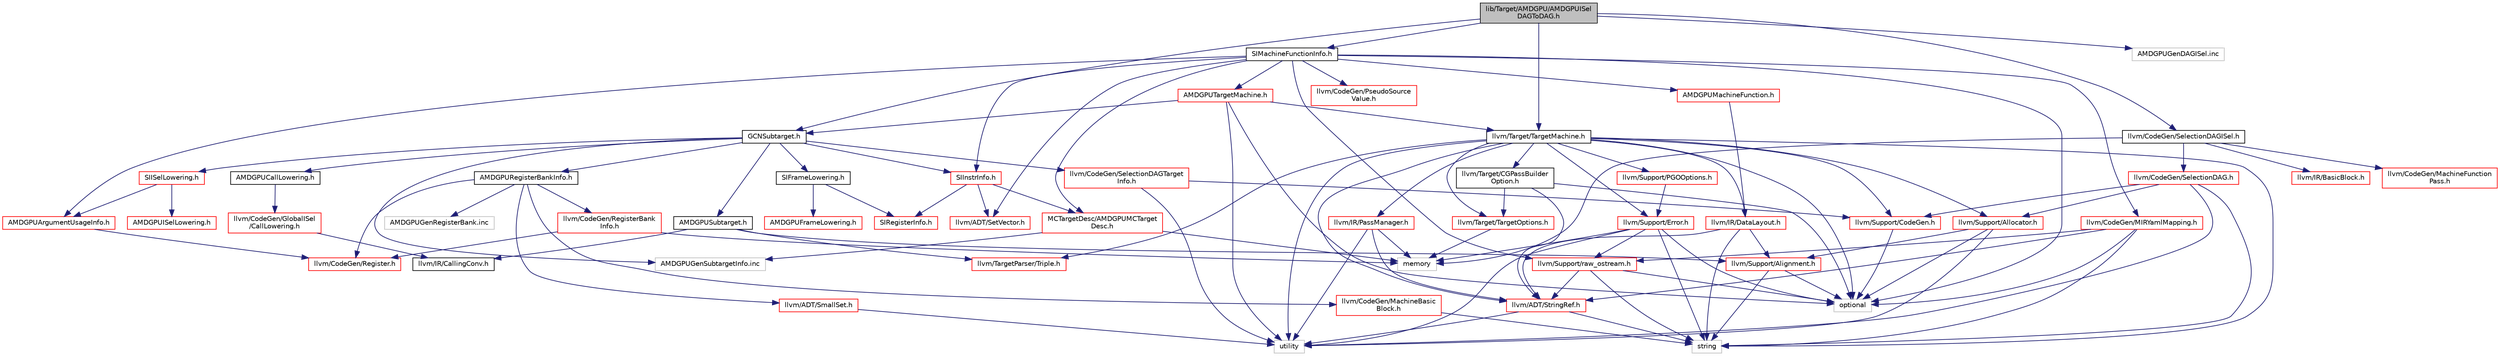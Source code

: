 digraph "lib/Target/AMDGPU/AMDGPUISelDAGToDAG.h"
{
 // LATEX_PDF_SIZE
  bgcolor="transparent";
  edge [fontname="Helvetica",fontsize="10",labelfontname="Helvetica",labelfontsize="10"];
  node [fontname="Helvetica",fontsize="10",shape=record];
  Node1 [label="lib/Target/AMDGPU/AMDGPUISel\lDAGToDAG.h",height=0.2,width=0.4,color="black", fillcolor="grey75", style="filled", fontcolor="black",tooltip=" "];
  Node1 -> Node2 [color="midnightblue",fontsize="10",style="solid",fontname="Helvetica"];
  Node2 [label="GCNSubtarget.h",height=0.2,width=0.4,color="black",URL="$GCNSubtarget_8h.html",tooltip=" "];
  Node2 -> Node3 [color="midnightblue",fontsize="10",style="solid",fontname="Helvetica"];
  Node3 [label="AMDGPUCallLowering.h",height=0.2,width=0.4,color="black",URL="$AMDGPUCallLowering_8h.html",tooltip=" "];
  Node3 -> Node4 [color="midnightblue",fontsize="10",style="solid",fontname="Helvetica"];
  Node4 [label="llvm/CodeGen/GlobalISel\l/CallLowering.h",height=0.2,width=0.4,color="red",URL="$CallLowering_8h.html",tooltip=" "];
  Node4 -> Node64 [color="midnightblue",fontsize="10",style="solid",fontname="Helvetica"];
  Node64 [label="llvm/IR/CallingConv.h",height=0.2,width=0.4,color="black",URL="$CallingConv_8h.html",tooltip=" "];
  Node2 -> Node78 [color="midnightblue",fontsize="10",style="solid",fontname="Helvetica"];
  Node78 [label="AMDGPURegisterBankInfo.h",height=0.2,width=0.4,color="black",URL="$AMDGPURegisterBankInfo_8h.html",tooltip=" "];
  Node78 -> Node79 [color="midnightblue",fontsize="10",style="solid",fontname="Helvetica"];
  Node79 [label="llvm/ADT/SmallSet.h",height=0.2,width=0.4,color="red",URL="$SmallSet_8h.html",tooltip=" "];
  Node79 -> Node25 [color="midnightblue",fontsize="10",style="solid",fontname="Helvetica"];
  Node25 [label="utility",height=0.2,width=0.4,color="grey75",tooltip=" "];
  Node78 -> Node85 [color="midnightblue",fontsize="10",style="solid",fontname="Helvetica"];
  Node85 [label="llvm/CodeGen/MachineBasic\lBlock.h",height=0.2,width=0.4,color="red",URL="$MachineBasicBlock_8h.html",tooltip=" "];
  Node85 -> Node29 [color="midnightblue",fontsize="10",style="solid",fontname="Helvetica"];
  Node29 [label="string",height=0.2,width=0.4,color="grey75",tooltip=" "];
  Node78 -> Node48 [color="midnightblue",fontsize="10",style="solid",fontname="Helvetica"];
  Node48 [label="llvm/CodeGen/Register.h",height=0.2,width=0.4,color="red",URL="$Register_8h.html",tooltip=" "];
  Node78 -> Node149 [color="midnightblue",fontsize="10",style="solid",fontname="Helvetica"];
  Node149 [label="llvm/CodeGen/RegisterBank\lInfo.h",height=0.2,width=0.4,color="red",URL="$RegisterBankInfo_8h.html",tooltip=" "];
  Node149 -> Node48 [color="midnightblue",fontsize="10",style="solid",fontname="Helvetica"];
  Node149 -> Node36 [color="midnightblue",fontsize="10",style="solid",fontname="Helvetica"];
  Node36 [label="memory",height=0.2,width=0.4,color="grey75",tooltip=" "];
  Node78 -> Node150 [color="midnightblue",fontsize="10",style="solid",fontname="Helvetica"];
  Node150 [label="AMDGPUGenRegisterBank.inc",height=0.2,width=0.4,color="grey75",tooltip=" "];
  Node2 -> Node151 [color="midnightblue",fontsize="10",style="solid",fontname="Helvetica"];
  Node151 [label="AMDGPUSubtarget.h",height=0.2,width=0.4,color="black",URL="$AMDGPUSubtarget_8h.html",tooltip=" "];
  Node151 -> Node64 [color="midnightblue",fontsize="10",style="solid",fontname="Helvetica"];
  Node151 -> Node63 [color="midnightblue",fontsize="10",style="solid",fontname="Helvetica"];
  Node63 [label="llvm/Support/Alignment.h",height=0.2,width=0.4,color="red",URL="$Alignment_8h.html",tooltip=" "];
  Node63 -> Node28 [color="midnightblue",fontsize="10",style="solid",fontname="Helvetica"];
  Node28 [label="optional",height=0.2,width=0.4,color="grey75",tooltip=" "];
  Node63 -> Node29 [color="midnightblue",fontsize="10",style="solid",fontname="Helvetica"];
  Node151 -> Node152 [color="midnightblue",fontsize="10",style="solid",fontname="Helvetica"];
  Node152 [label="llvm/TargetParser/Triple.h",height=0.2,width=0.4,color="red",URL="$Triple_8h.html",tooltip=" "];
  Node2 -> Node156 [color="midnightblue",fontsize="10",style="solid",fontname="Helvetica"];
  Node156 [label="SIFrameLowering.h",height=0.2,width=0.4,color="black",URL="$SIFrameLowering_8h.html",tooltip=" "];
  Node156 -> Node157 [color="midnightblue",fontsize="10",style="solid",fontname="Helvetica"];
  Node157 [label="AMDGPUFrameLowering.h",height=0.2,width=0.4,color="red",URL="$AMDGPUFrameLowering_8h.html",tooltip=" "];
  Node156 -> Node159 [color="midnightblue",fontsize="10",style="solid",fontname="Helvetica"];
  Node159 [label="SIRegisterInfo.h",height=0.2,width=0.4,color="red",URL="$SIRegisterInfo_8h.html",tooltip=" "];
  Node2 -> Node162 [color="midnightblue",fontsize="10",style="solid",fontname="Helvetica"];
  Node162 [label="SIISelLowering.h",height=0.2,width=0.4,color="red",URL="$SIISelLowering_8h.html",tooltip=" "];
  Node162 -> Node163 [color="midnightblue",fontsize="10",style="solid",fontname="Helvetica"];
  Node163 [label="AMDGPUISelLowering.h",height=0.2,width=0.4,color="red",URL="$AMDGPUISelLowering_8h.html",tooltip=" "];
  Node162 -> Node241 [color="midnightblue",fontsize="10",style="solid",fontname="Helvetica"];
  Node241 [label="AMDGPUArgumentUsageInfo.h",height=0.2,width=0.4,color="red",URL="$AMDGPUArgumentUsageInfo_8h.html",tooltip=" "];
  Node241 -> Node48 [color="midnightblue",fontsize="10",style="solid",fontname="Helvetica"];
  Node2 -> Node249 [color="midnightblue",fontsize="10",style="solid",fontname="Helvetica"];
  Node249 [label="SIInstrInfo.h",height=0.2,width=0.4,color="red",URL="$SIInstrInfo_8h.html",tooltip=" "];
  Node249 -> Node252 [color="midnightblue",fontsize="10",style="solid",fontname="Helvetica"];
  Node252 [label="MCTargetDesc/AMDGPUMCTarget\lDesc.h",height=0.2,width=0.4,color="red",URL="$AMDGPUMCTargetDesc_8h.html",tooltip=" "];
  Node252 -> Node36 [color="midnightblue",fontsize="10",style="solid",fontname="Helvetica"];
  Node252 -> Node254 [color="midnightblue",fontsize="10",style="solid",fontname="Helvetica"];
  Node254 [label="AMDGPUGenSubtargetInfo.inc",height=0.2,width=0.4,color="grey75",tooltip=" "];
  Node249 -> Node159 [color="midnightblue",fontsize="10",style="solid",fontname="Helvetica"];
  Node249 -> Node257 [color="midnightblue",fontsize="10",style="solid",fontname="Helvetica"];
  Node257 [label="llvm/ADT/SetVector.h",height=0.2,width=0.4,color="red",URL="$SetVector_8h.html",tooltip=" "];
  Node2 -> Node288 [color="midnightblue",fontsize="10",style="solid",fontname="Helvetica"];
  Node288 [label="llvm/CodeGen/SelectionDAGTarget\lInfo.h",height=0.2,width=0.4,color="red",URL="$SelectionDAGTargetInfo_8h.html",tooltip=" "];
  Node288 -> Node173 [color="midnightblue",fontsize="10",style="solid",fontname="Helvetica"];
  Node173 [label="llvm/Support/CodeGen.h",height=0.2,width=0.4,color="red",URL="$CodeGen_8h.html",tooltip=" "];
  Node173 -> Node28 [color="midnightblue",fontsize="10",style="solid",fontname="Helvetica"];
  Node288 -> Node25 [color="midnightblue",fontsize="10",style="solid",fontname="Helvetica"];
  Node2 -> Node254 [color="midnightblue",fontsize="10",style="solid",fontname="Helvetica"];
  Node1 -> Node289 [color="midnightblue",fontsize="10",style="solid",fontname="Helvetica"];
  Node289 [label="SIMachineFunctionInfo.h",height=0.2,width=0.4,color="black",URL="$SIMachineFunctionInfo_8h.html",tooltip=" "];
  Node289 -> Node241 [color="midnightblue",fontsize="10",style="solid",fontname="Helvetica"];
  Node289 -> Node290 [color="midnightblue",fontsize="10",style="solid",fontname="Helvetica"];
  Node290 [label="AMDGPUMachineFunction.h",height=0.2,width=0.4,color="red",URL="$AMDGPUMachineFunction_8h.html",tooltip=" "];
  Node290 -> Node187 [color="midnightblue",fontsize="10",style="solid",fontname="Helvetica"];
  Node187 [label="llvm/IR/DataLayout.h",height=0.2,width=0.4,color="red",URL="$DataLayout_8h.html",tooltip=" "];
  Node187 -> Node60 [color="midnightblue",fontsize="10",style="solid",fontname="Helvetica"];
  Node60 [label="llvm/ADT/StringRef.h",height=0.2,width=0.4,color="red",URL="$StringRef_8h.html",tooltip=" "];
  Node60 -> Node29 [color="midnightblue",fontsize="10",style="solid",fontname="Helvetica"];
  Node60 -> Node25 [color="midnightblue",fontsize="10",style="solid",fontname="Helvetica"];
  Node187 -> Node63 [color="midnightblue",fontsize="10",style="solid",fontname="Helvetica"];
  Node187 -> Node29 [color="midnightblue",fontsize="10",style="solid",fontname="Helvetica"];
  Node289 -> Node291 [color="midnightblue",fontsize="10",style="solid",fontname="Helvetica"];
  Node291 [label="AMDGPUTargetMachine.h",height=0.2,width=0.4,color="red",URL="$AMDGPUTargetMachine_8h.html",tooltip=" "];
  Node291 -> Node2 [color="midnightblue",fontsize="10",style="solid",fontname="Helvetica"];
  Node291 -> Node293 [color="midnightblue",fontsize="10",style="solid",fontname="Helvetica"];
  Node293 [label="llvm/Target/TargetMachine.h",height=0.2,width=0.4,color="black",URL="$Target_2TargetMachine_8h.html",tooltip=" "];
  Node293 -> Node60 [color="midnightblue",fontsize="10",style="solid",fontname="Helvetica"];
  Node293 -> Node187 [color="midnightblue",fontsize="10",style="solid",fontname="Helvetica"];
  Node293 -> Node167 [color="midnightblue",fontsize="10",style="solid",fontname="Helvetica"];
  Node167 [label="llvm/IR/PassManager.h",height=0.2,width=0.4,color="red",URL="$PassManager_8h.html",tooltip=" "];
  Node167 -> Node60 [color="midnightblue",fontsize="10",style="solid",fontname="Helvetica"];
  Node167 -> Node36 [color="midnightblue",fontsize="10",style="solid",fontname="Helvetica"];
  Node167 -> Node25 [color="midnightblue",fontsize="10",style="solid",fontname="Helvetica"];
  Node293 -> Node140 [color="midnightblue",fontsize="10",style="solid",fontname="Helvetica"];
  Node140 [label="llvm/Support/Allocator.h",height=0.2,width=0.4,color="red",URL="$Allocator_8h.html",tooltip=" "];
  Node140 -> Node63 [color="midnightblue",fontsize="10",style="solid",fontname="Helvetica"];
  Node140 -> Node28 [color="midnightblue",fontsize="10",style="solid",fontname="Helvetica"];
  Node140 -> Node25 [color="midnightblue",fontsize="10",style="solid",fontname="Helvetica"];
  Node293 -> Node173 [color="midnightblue",fontsize="10",style="solid",fontname="Helvetica"];
  Node293 -> Node197 [color="midnightblue",fontsize="10",style="solid",fontname="Helvetica"];
  Node197 [label="llvm/Support/Error.h",height=0.2,width=0.4,color="red",URL="$Support_2Error_8h.html",tooltip=" "];
  Node197 -> Node59 [color="midnightblue",fontsize="10",style="solid",fontname="Helvetica"];
  Node59 [label="llvm/Support/raw_ostream.h",height=0.2,width=0.4,color="red",URL="$raw__ostream_8h.html",tooltip=" "];
  Node59 -> Node60 [color="midnightblue",fontsize="10",style="solid",fontname="Helvetica"];
  Node59 -> Node28 [color="midnightblue",fontsize="10",style="solid",fontname="Helvetica"];
  Node59 -> Node29 [color="midnightblue",fontsize="10",style="solid",fontname="Helvetica"];
  Node197 -> Node36 [color="midnightblue",fontsize="10",style="solid",fontname="Helvetica"];
  Node197 -> Node28 [color="midnightblue",fontsize="10",style="solid",fontname="Helvetica"];
  Node197 -> Node29 [color="midnightblue",fontsize="10",style="solid",fontname="Helvetica"];
  Node197 -> Node25 [color="midnightblue",fontsize="10",style="solid",fontname="Helvetica"];
  Node293 -> Node294 [color="midnightblue",fontsize="10",style="solid",fontname="Helvetica"];
  Node294 [label="llvm/Support/PGOOptions.h",height=0.2,width=0.4,color="red",URL="$PGOOptions_8h.html",tooltip=" "];
  Node294 -> Node197 [color="midnightblue",fontsize="10",style="solid",fontname="Helvetica"];
  Node293 -> Node296 [color="midnightblue",fontsize="10",style="solid",fontname="Helvetica"];
  Node296 [label="llvm/Target/CGPassBuilder\lOption.h",height=0.2,width=0.4,color="black",URL="$CGPassBuilderOption_8h.html",tooltip=" "];
  Node296 -> Node60 [color="midnightblue",fontsize="10",style="solid",fontname="Helvetica"];
  Node296 -> Node235 [color="midnightblue",fontsize="10",style="solid",fontname="Helvetica"];
  Node235 [label="llvm/Target/TargetOptions.h",height=0.2,width=0.4,color="red",URL="$TargetOptions_8h.html",tooltip=" "];
  Node235 -> Node36 [color="midnightblue",fontsize="10",style="solid",fontname="Helvetica"];
  Node296 -> Node28 [color="midnightblue",fontsize="10",style="solid",fontname="Helvetica"];
  Node293 -> Node235 [color="midnightblue",fontsize="10",style="solid",fontname="Helvetica"];
  Node293 -> Node152 [color="midnightblue",fontsize="10",style="solid",fontname="Helvetica"];
  Node293 -> Node28 [color="midnightblue",fontsize="10",style="solid",fontname="Helvetica"];
  Node293 -> Node29 [color="midnightblue",fontsize="10",style="solid",fontname="Helvetica"];
  Node293 -> Node25 [color="midnightblue",fontsize="10",style="solid",fontname="Helvetica"];
  Node291 -> Node28 [color="midnightblue",fontsize="10",style="solid",fontname="Helvetica"];
  Node291 -> Node25 [color="midnightblue",fontsize="10",style="solid",fontname="Helvetica"];
  Node289 -> Node252 [color="midnightblue",fontsize="10",style="solid",fontname="Helvetica"];
  Node289 -> Node249 [color="midnightblue",fontsize="10",style="solid",fontname="Helvetica"];
  Node289 -> Node257 [color="midnightblue",fontsize="10",style="solid",fontname="Helvetica"];
  Node289 -> Node297 [color="midnightblue",fontsize="10",style="solid",fontname="Helvetica"];
  Node297 [label="llvm/CodeGen/MIRYamlMapping.h",height=0.2,width=0.4,color="red",URL="$MIRYamlMapping_8h.html",tooltip=" "];
  Node297 -> Node60 [color="midnightblue",fontsize="10",style="solid",fontname="Helvetica"];
  Node297 -> Node59 [color="midnightblue",fontsize="10",style="solid",fontname="Helvetica"];
  Node297 -> Node28 [color="midnightblue",fontsize="10",style="solid",fontname="Helvetica"];
  Node297 -> Node29 [color="midnightblue",fontsize="10",style="solid",fontname="Helvetica"];
  Node289 -> Node102 [color="midnightblue",fontsize="10",style="solid",fontname="Helvetica"];
  Node102 [label="llvm/CodeGen/PseudoSource\lValue.h",height=0.2,width=0.4,color="red",URL="$PseudoSourceValue_8h.html",tooltip=" "];
  Node289 -> Node59 [color="midnightblue",fontsize="10",style="solid",fontname="Helvetica"];
  Node289 -> Node28 [color="midnightblue",fontsize="10",style="solid",fontname="Helvetica"];
  Node1 -> Node304 [color="midnightblue",fontsize="10",style="solid",fontname="Helvetica"];
  Node304 [label="llvm/CodeGen/SelectionDAGISel.h",height=0.2,width=0.4,color="black",URL="$SelectionDAGISel_8h.html",tooltip=" "];
  Node304 -> Node284 [color="midnightblue",fontsize="10",style="solid",fontname="Helvetica"];
  Node284 [label="llvm/CodeGen/MachineFunction\lPass.h",height=0.2,width=0.4,color="red",URL="$MachineFunctionPass_8h.html",tooltip=" "];
  Node304 -> Node230 [color="midnightblue",fontsize="10",style="solid",fontname="Helvetica"];
  Node230 [label="llvm/CodeGen/SelectionDAG.h",height=0.2,width=0.4,color="red",URL="$SelectionDAG_8h.html",tooltip=" "];
  Node230 -> Node140 [color="midnightblue",fontsize="10",style="solid",fontname="Helvetica"];
  Node230 -> Node173 [color="midnightblue",fontsize="10",style="solid",fontname="Helvetica"];
  Node230 -> Node29 [color="midnightblue",fontsize="10",style="solid",fontname="Helvetica"];
  Node230 -> Node25 [color="midnightblue",fontsize="10",style="solid",fontname="Helvetica"];
  Node304 -> Node176 [color="midnightblue",fontsize="10",style="solid",fontname="Helvetica"];
  Node176 [label="llvm/IR/BasicBlock.h",height=0.2,width=0.4,color="red",URL="$BasicBlock_8h.html",tooltip=" "];
  Node304 -> Node36 [color="midnightblue",fontsize="10",style="solid",fontname="Helvetica"];
  Node1 -> Node293 [color="midnightblue",fontsize="10",style="solid",fontname="Helvetica"];
  Node1 -> Node305 [color="midnightblue",fontsize="10",style="solid",fontname="Helvetica"];
  Node305 [label="AMDGPUGenDAGISel.inc",height=0.2,width=0.4,color="grey75",tooltip=" "];
}
